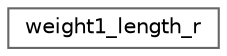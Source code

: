 digraph "Graphical Class Hierarchy"
{
 // LATEX_PDF_SIZE
  bgcolor="transparent";
  edge [fontname=Helvetica,fontsize=10,labelfontname=Helvetica,labelfontsize=10];
  node [fontname=Helvetica,fontsize=10,shape=box,height=0.2,width=0.4];
  rankdir="LR";
  Node0 [id="Node000000",label="weight1_length_r",height=0.2,width=0.4,color="grey40", fillcolor="white", style="filled",URL="$structweight1__length__r.html",tooltip=" "];
}
